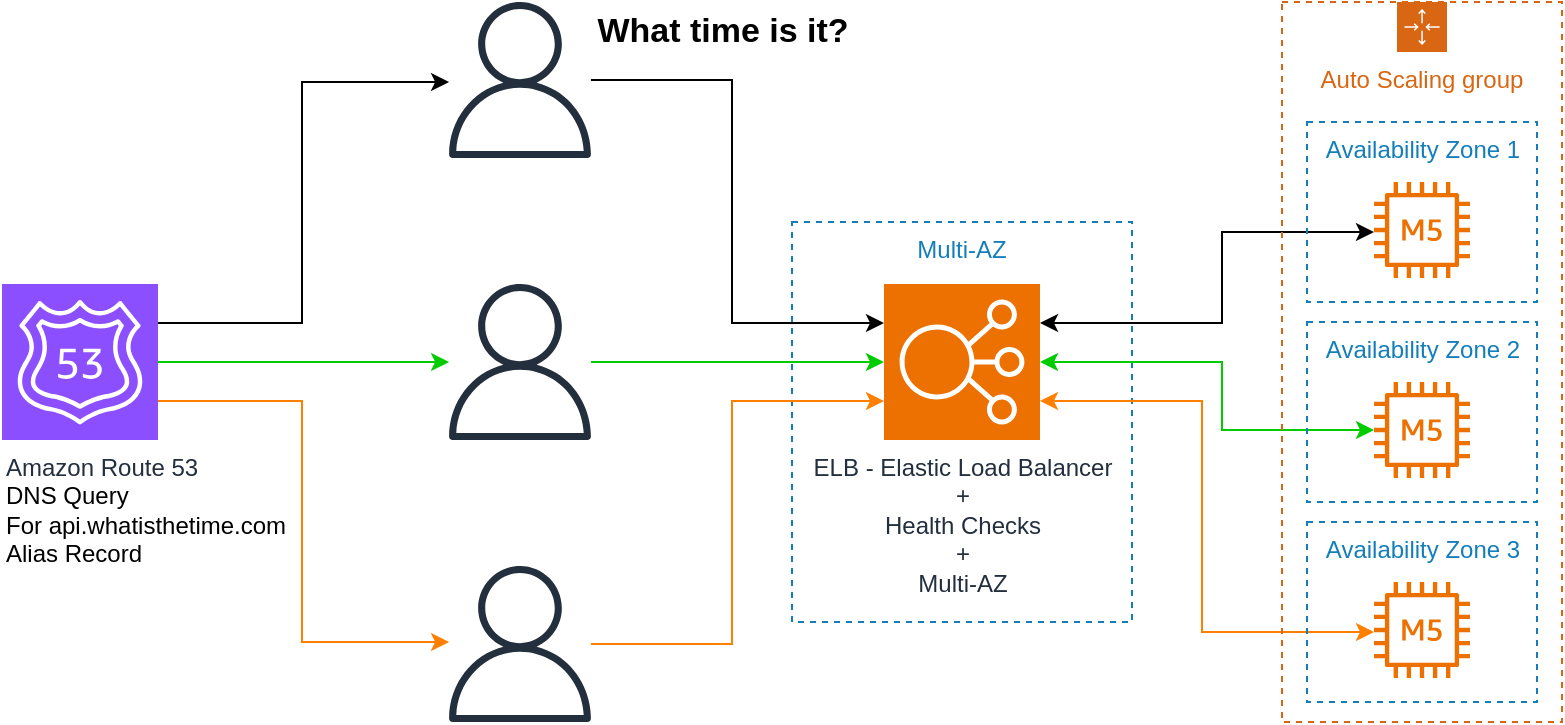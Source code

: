 <mxfile version="26.0.4">
  <diagram name="Page-1" id="Zg5kv8OLPwDF4CC6DcfX">
    <mxGraphModel dx="1114" dy="1198" grid="1" gridSize="10" guides="1" tooltips="1" connect="1" arrows="1" fold="1" page="1" pageScale="1" pageWidth="850" pageHeight="1100" math="0" shadow="0">
      <root>
        <mxCell id="0" />
        <mxCell id="1" parent="0" />
        <mxCell id="uXmh7aIBkYvXwwO1AqNK-1" value="Multi-AZ" style="fillColor=none;strokeColor=#147EBA;dashed=1;verticalAlign=top;fontStyle=0;fontColor=#147EBA;whiteSpace=wrap;html=1;" vertex="1" parent="1">
          <mxGeometry x="425" y="350" width="170" height="200" as="geometry" />
        </mxCell>
        <mxCell id="uXmh7aIBkYvXwwO1AqNK-2" style="edgeStyle=orthogonalEdgeStyle;rounded=0;orthogonalLoop=1;jettySize=auto;html=1;strokeColor=#00CC00;" edge="1" parent="1" source="uXmh7aIBkYvXwwO1AqNK-3" target="uXmh7aIBkYvXwwO1AqNK-7">
          <mxGeometry relative="1" as="geometry" />
        </mxCell>
        <mxCell id="uXmh7aIBkYvXwwO1AqNK-3" value="" style="sketch=0;outlineConnect=0;fontColor=#232F3E;gradientColor=none;fillColor=#232F3D;strokeColor=none;dashed=0;verticalLabelPosition=bottom;verticalAlign=top;align=center;html=1;fontSize=12;fontStyle=0;aspect=fixed;pointerEvents=1;shape=mxgraph.aws4.user;" vertex="1" parent="1">
          <mxGeometry x="250" y="381" width="78" height="78" as="geometry" />
        </mxCell>
        <mxCell id="uXmh7aIBkYvXwwO1AqNK-4" style="edgeStyle=orthogonalEdgeStyle;rounded=0;orthogonalLoop=1;jettySize=auto;html=1;exitX=1;exitY=0.25;exitDx=0;exitDy=0;exitPerimeter=0;startArrow=classic;startFill=1;" edge="1" parent="1" source="uXmh7aIBkYvXwwO1AqNK-7" target="uXmh7aIBkYvXwwO1AqNK-20">
          <mxGeometry relative="1" as="geometry">
            <Array as="points">
              <mxPoint x="640" y="401" />
              <mxPoint x="640" y="355" />
            </Array>
          </mxGeometry>
        </mxCell>
        <mxCell id="uXmh7aIBkYvXwwO1AqNK-5" style="edgeStyle=orthogonalEdgeStyle;rounded=0;orthogonalLoop=1;jettySize=auto;html=1;exitX=1;exitY=0.5;exitDx=0;exitDy=0;exitPerimeter=0;strokeColor=#00CC00;startArrow=classic;startFill=1;" edge="1" parent="1" source="uXmh7aIBkYvXwwO1AqNK-7" target="uXmh7aIBkYvXwwO1AqNK-22">
          <mxGeometry relative="1" as="geometry">
            <Array as="points">
              <mxPoint x="640" y="420" />
              <mxPoint x="640" y="454" />
            </Array>
          </mxGeometry>
        </mxCell>
        <mxCell id="uXmh7aIBkYvXwwO1AqNK-6" style="edgeStyle=orthogonalEdgeStyle;rounded=0;orthogonalLoop=1;jettySize=auto;html=1;exitX=1;exitY=0.75;exitDx=0;exitDy=0;exitPerimeter=0;strokeColor=#FF8000;startArrow=classic;startFill=1;" edge="1" parent="1" source="uXmh7aIBkYvXwwO1AqNK-7" target="uXmh7aIBkYvXwwO1AqNK-24">
          <mxGeometry relative="1" as="geometry">
            <Array as="points">
              <mxPoint x="630" y="440" />
              <mxPoint x="630" y="555" />
            </Array>
          </mxGeometry>
        </mxCell>
        <mxCell id="uXmh7aIBkYvXwwO1AqNK-7" value="ELB - Elastic Load Balancer&lt;div&gt;+&lt;/div&gt;&lt;div&gt;Health Checks&lt;/div&gt;&lt;div&gt;+&lt;/div&gt;&lt;div&gt;Multi-AZ&lt;/div&gt;" style="sketch=0;points=[[0,0,0],[0.25,0,0],[0.5,0,0],[0.75,0,0],[1,0,0],[0,1,0],[0.25,1,0],[0.5,1,0],[0.75,1,0],[1,1,0],[0,0.25,0],[0,0.5,0],[0,0.75,0],[1,0.25,0],[1,0.5,0],[1,0.75,0]];outlineConnect=0;fontColor=#232F3E;fillColor=#ED7100;strokeColor=#ffffff;dashed=0;verticalLabelPosition=bottom;verticalAlign=top;align=center;html=1;fontSize=12;fontStyle=0;aspect=fixed;shape=mxgraph.aws4.resourceIcon;resIcon=mxgraph.aws4.elastic_load_balancing;" vertex="1" parent="1">
          <mxGeometry x="471" y="381" width="78" height="78" as="geometry" />
        </mxCell>
        <mxCell id="uXmh7aIBkYvXwwO1AqNK-36" style="edgeStyle=orthogonalEdgeStyle;rounded=0;orthogonalLoop=1;jettySize=auto;html=1;strokeColor=#00CC00;" edge="1" parent="1" source="uXmh7aIBkYvXwwO1AqNK-9" target="uXmh7aIBkYvXwwO1AqNK-3">
          <mxGeometry relative="1" as="geometry" />
        </mxCell>
        <mxCell id="uXmh7aIBkYvXwwO1AqNK-38" style="edgeStyle=orthogonalEdgeStyle;rounded=0;orthogonalLoop=1;jettySize=auto;html=1;exitX=1;exitY=0.75;exitDx=0;exitDy=0;exitPerimeter=0;strokeColor=#FF8000;" edge="1" parent="1" source="uXmh7aIBkYvXwwO1AqNK-9" target="uXmh7aIBkYvXwwO1AqNK-35">
          <mxGeometry relative="1" as="geometry">
            <Array as="points">
              <mxPoint x="180" y="440" />
              <mxPoint x="180" y="560" />
            </Array>
          </mxGeometry>
        </mxCell>
        <mxCell id="uXmh7aIBkYvXwwO1AqNK-39" style="edgeStyle=orthogonalEdgeStyle;rounded=0;orthogonalLoop=1;jettySize=auto;html=1;exitX=1;exitY=0.25;exitDx=0;exitDy=0;exitPerimeter=0;" edge="1" parent="1" source="uXmh7aIBkYvXwwO1AqNK-9" target="uXmh7aIBkYvXwwO1AqNK-34">
          <mxGeometry relative="1" as="geometry">
            <Array as="points">
              <mxPoint x="180" y="401" />
              <mxPoint x="180" y="280" />
            </Array>
          </mxGeometry>
        </mxCell>
        <mxCell id="uXmh7aIBkYvXwwO1AqNK-9" value="Amazon Route 53&lt;div&gt;&lt;div style=&quot;color: rgb(0, 0, 0);&quot;&gt;DNS Query&lt;/div&gt;&lt;div style=&quot;color: rgb(0, 0, 0);&quot;&gt;For api.whatisthetime.com&lt;/div&gt;&lt;div style=&quot;color: rgb(0, 0, 0);&quot;&gt;Alias Record&lt;/div&gt;&lt;/div&gt;" style="sketch=0;points=[[0,0,0],[0.25,0,0],[0.5,0,0],[0.75,0,0],[1,0,0],[0,1,0],[0.25,1,0],[0.5,1,0],[0.75,1,0],[1,1,0],[0,0.25,0],[0,0.5,0],[0,0.75,0],[1,0.25,0],[1,0.5,0],[1,0.75,0]];outlineConnect=0;fontColor=#232F3E;fillColor=#8C4FFF;strokeColor=#ffffff;dashed=0;verticalLabelPosition=bottom;verticalAlign=top;align=left;html=1;fontSize=12;fontStyle=0;aspect=fixed;shape=mxgraph.aws4.resourceIcon;resIcon=mxgraph.aws4.route_53;" vertex="1" parent="1">
          <mxGeometry x="30" y="381" width="78" height="78" as="geometry" />
        </mxCell>
        <mxCell id="uXmh7aIBkYvXwwO1AqNK-18" value="Auto Scaling group" style="points=[[0,0],[0.25,0],[0.5,0],[0.75,0],[1,0],[1,0.25],[1,0.5],[1,0.75],[1,1],[0.75,1],[0.5,1],[0.25,1],[0,1],[0,0.75],[0,0.5],[0,0.25]];outlineConnect=0;gradientColor=none;html=1;whiteSpace=wrap;fontSize=12;fontStyle=0;container=1;pointerEvents=0;collapsible=0;recursiveResize=0;shape=mxgraph.aws4.groupCenter;grIcon=mxgraph.aws4.group_auto_scaling_group;grStroke=1;strokeColor=#D86613;fillColor=none;verticalAlign=top;align=center;fontColor=#D86613;dashed=1;spacingTop=25;" vertex="1" parent="1">
          <mxGeometry x="670" y="240" width="140" height="360" as="geometry" />
        </mxCell>
        <mxCell id="uXmh7aIBkYvXwwO1AqNK-19" value="Availability Zone 1" style="fillColor=none;strokeColor=#147EBA;dashed=1;verticalAlign=top;fontStyle=0;fontColor=#147EBA;whiteSpace=wrap;html=1;" vertex="1" parent="uXmh7aIBkYvXwwO1AqNK-18">
          <mxGeometry x="12.5" y="60" width="115" height="90" as="geometry" />
        </mxCell>
        <mxCell id="uXmh7aIBkYvXwwO1AqNK-20" value="" style="sketch=0;outlineConnect=0;fontColor=#232F3E;gradientColor=none;fillColor=#ED7100;strokeColor=none;dashed=0;verticalLabelPosition=bottom;verticalAlign=top;align=center;html=1;fontSize=12;fontStyle=0;aspect=fixed;pointerEvents=1;shape=mxgraph.aws4.m5_instance;" vertex="1" parent="uXmh7aIBkYvXwwO1AqNK-18">
          <mxGeometry x="46" y="90" width="48" height="48" as="geometry" />
        </mxCell>
        <mxCell id="uXmh7aIBkYvXwwO1AqNK-21" value="Availability Zone 2" style="fillColor=none;strokeColor=#147EBA;dashed=1;verticalAlign=top;fontStyle=0;fontColor=#147EBA;whiteSpace=wrap;html=1;" vertex="1" parent="uXmh7aIBkYvXwwO1AqNK-18">
          <mxGeometry x="12.5" y="160" width="115" height="90" as="geometry" />
        </mxCell>
        <mxCell id="uXmh7aIBkYvXwwO1AqNK-22" value="" style="sketch=0;outlineConnect=0;fontColor=#232F3E;gradientColor=none;fillColor=#ED7100;strokeColor=none;dashed=0;verticalLabelPosition=bottom;verticalAlign=top;align=center;html=1;fontSize=12;fontStyle=0;aspect=fixed;pointerEvents=1;shape=mxgraph.aws4.m5_instance;" vertex="1" parent="uXmh7aIBkYvXwwO1AqNK-18">
          <mxGeometry x="46" y="190" width="48" height="48" as="geometry" />
        </mxCell>
        <mxCell id="uXmh7aIBkYvXwwO1AqNK-23" value="Availability Zone 3" style="fillColor=none;strokeColor=#147EBA;dashed=1;verticalAlign=top;fontStyle=0;fontColor=#147EBA;whiteSpace=wrap;html=1;" vertex="1" parent="uXmh7aIBkYvXwwO1AqNK-18">
          <mxGeometry x="12.5" y="260" width="115" height="90" as="geometry" />
        </mxCell>
        <mxCell id="uXmh7aIBkYvXwwO1AqNK-24" value="" style="sketch=0;outlineConnect=0;fontColor=#232F3E;gradientColor=none;fillColor=#ED7100;strokeColor=none;dashed=0;verticalLabelPosition=bottom;verticalAlign=top;align=center;html=1;fontSize=12;fontStyle=0;aspect=fixed;pointerEvents=1;shape=mxgraph.aws4.m5_instance;" vertex="1" parent="uXmh7aIBkYvXwwO1AqNK-18">
          <mxGeometry x="46" y="290" width="48" height="48" as="geometry" />
        </mxCell>
        <mxCell id="uXmh7aIBkYvXwwO1AqNK-25" style="edgeStyle=orthogonalEdgeStyle;rounded=0;orthogonalLoop=1;jettySize=auto;html=1;entryX=0;entryY=0.25;entryDx=0;entryDy=0;entryPerimeter=0;" edge="1" parent="1" source="uXmh7aIBkYvXwwO1AqNK-34" target="uXmh7aIBkYvXwwO1AqNK-7">
          <mxGeometry relative="1" as="geometry">
            <Array as="points">
              <mxPoint x="395" y="279" />
              <mxPoint x="395" y="401" />
            </Array>
          </mxGeometry>
        </mxCell>
        <mxCell id="uXmh7aIBkYvXwwO1AqNK-26" style="edgeStyle=orthogonalEdgeStyle;rounded=0;orthogonalLoop=1;jettySize=auto;html=1;entryX=0;entryY=0.75;entryDx=0;entryDy=0;entryPerimeter=0;strokeColor=#FF8000;" edge="1" parent="1" source="uXmh7aIBkYvXwwO1AqNK-35" target="uXmh7aIBkYvXwwO1AqNK-7">
          <mxGeometry relative="1" as="geometry">
            <Array as="points">
              <mxPoint x="395" y="561" />
              <mxPoint x="395" y="440" />
            </Array>
          </mxGeometry>
        </mxCell>
        <mxCell id="uXmh7aIBkYvXwwO1AqNK-34" value="" style="sketch=0;outlineConnect=0;fontColor=#232F3E;gradientColor=none;fillColor=#232F3D;strokeColor=none;dashed=0;verticalLabelPosition=bottom;verticalAlign=top;align=center;html=1;fontSize=12;fontStyle=0;aspect=fixed;pointerEvents=1;shape=mxgraph.aws4.user;" vertex="1" parent="1">
          <mxGeometry x="250" y="240" width="78" height="78" as="geometry" />
        </mxCell>
        <mxCell id="uXmh7aIBkYvXwwO1AqNK-35" value="" style="sketch=0;outlineConnect=0;fontColor=#232F3E;gradientColor=none;fillColor=#232F3D;strokeColor=none;dashed=0;verticalLabelPosition=bottom;verticalAlign=top;align=center;html=1;fontSize=12;fontStyle=0;aspect=fixed;pointerEvents=1;shape=mxgraph.aws4.user;" vertex="1" parent="1">
          <mxGeometry x="250" y="522" width="78" height="78" as="geometry" />
        </mxCell>
        <mxCell id="uXmh7aIBkYvXwwO1AqNK-40" value="What time is it?" style="text;html=1;align=center;verticalAlign=middle;resizable=0;points=[];autosize=1;strokeColor=none;fillColor=none;fontStyle=1;fontSize=17;" vertex="1" parent="1">
          <mxGeometry x="320" y="240" width="140" height="30" as="geometry" />
        </mxCell>
      </root>
    </mxGraphModel>
  </diagram>
</mxfile>

